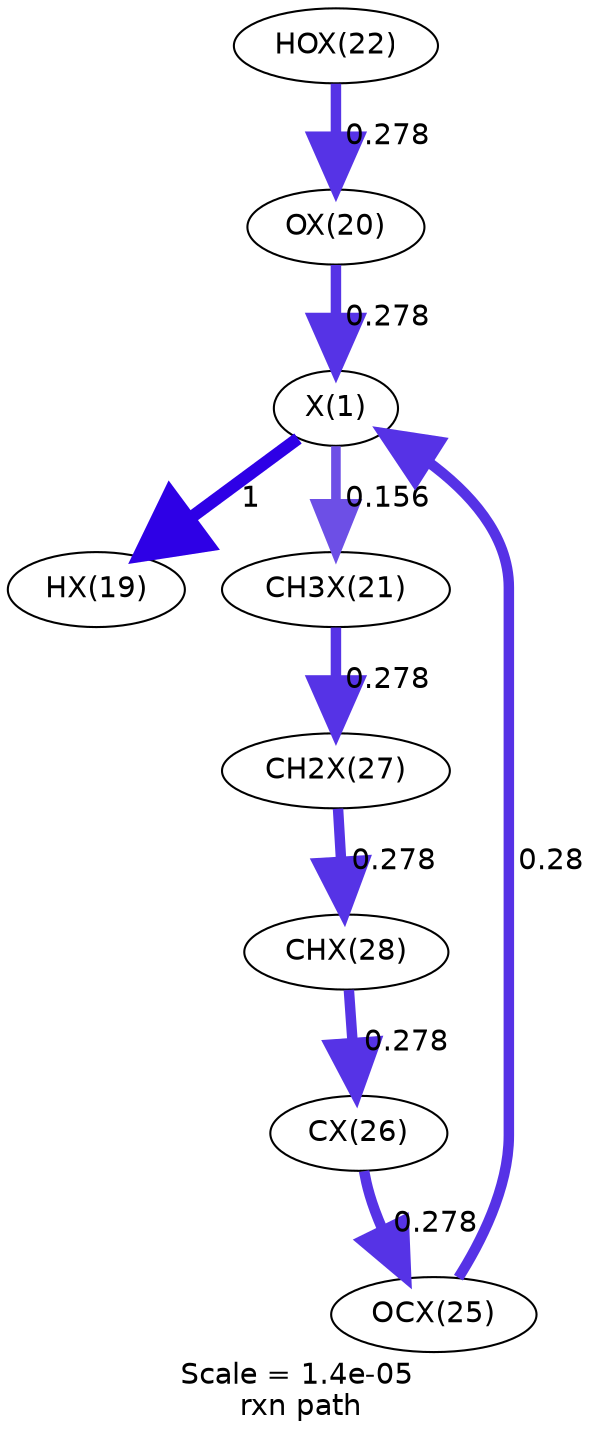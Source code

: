 digraph reaction_paths {
center=1;
s22 -> s23[fontname="Helvetica", penwidth=6, arrowsize=3, color="0.7, 1.5, 0.9"
, label=" 1"];
s24 -> s22[fontname="Helvetica", penwidth=5.03, arrowsize=2.52, color="0.7, 0.778, 0.9"
, label=" 0.278"];
s22 -> s25[fontname="Helvetica", penwidth=4.6, arrowsize=2.3, color="0.7, 0.656, 0.9"
, label=" 0.156"];
s29 -> s22[fontname="Helvetica", penwidth=5.04, arrowsize=2.52, color="0.7, 0.78, 0.9"
, label=" 0.28"];
s26 -> s24[fontname="Helvetica", penwidth=5.03, arrowsize=2.52, color="0.7, 0.778, 0.9"
, label=" 0.278"];
s25 -> s31[fontname="Helvetica", penwidth=5.03, arrowsize=2.52, color="0.7, 0.778, 0.9"
, label=" 0.278"];
s31 -> s32[fontname="Helvetica", penwidth=5.03, arrowsize=2.52, color="0.7, 0.778, 0.9"
, label=" 0.278"];
s32 -> s30[fontname="Helvetica", penwidth=5.03, arrowsize=2.52, color="0.7, 0.778, 0.9"
, label=" 0.278"];
s30 -> s29[fontname="Helvetica", penwidth=5.03, arrowsize=2.52, color="0.7, 0.778, 0.9"
, label=" 0.278"];
s22 [ fontname="Helvetica", label="X(1)"];
s23 [ fontname="Helvetica", label="HX(19)"];
s24 [ fontname="Helvetica", label="OX(20)"];
s25 [ fontname="Helvetica", label="CH3X(21)"];
s26 [ fontname="Helvetica", label="HOX(22)"];
s29 [ fontname="Helvetica", label="OCX(25)"];
s30 [ fontname="Helvetica", label="CX(26)"];
s31 [ fontname="Helvetica", label="CH2X(27)"];
s32 [ fontname="Helvetica", label="CHX(28)"];
 label = "Scale = 1.4e-05\l rxn path";
 fontname = "Helvetica";
}
